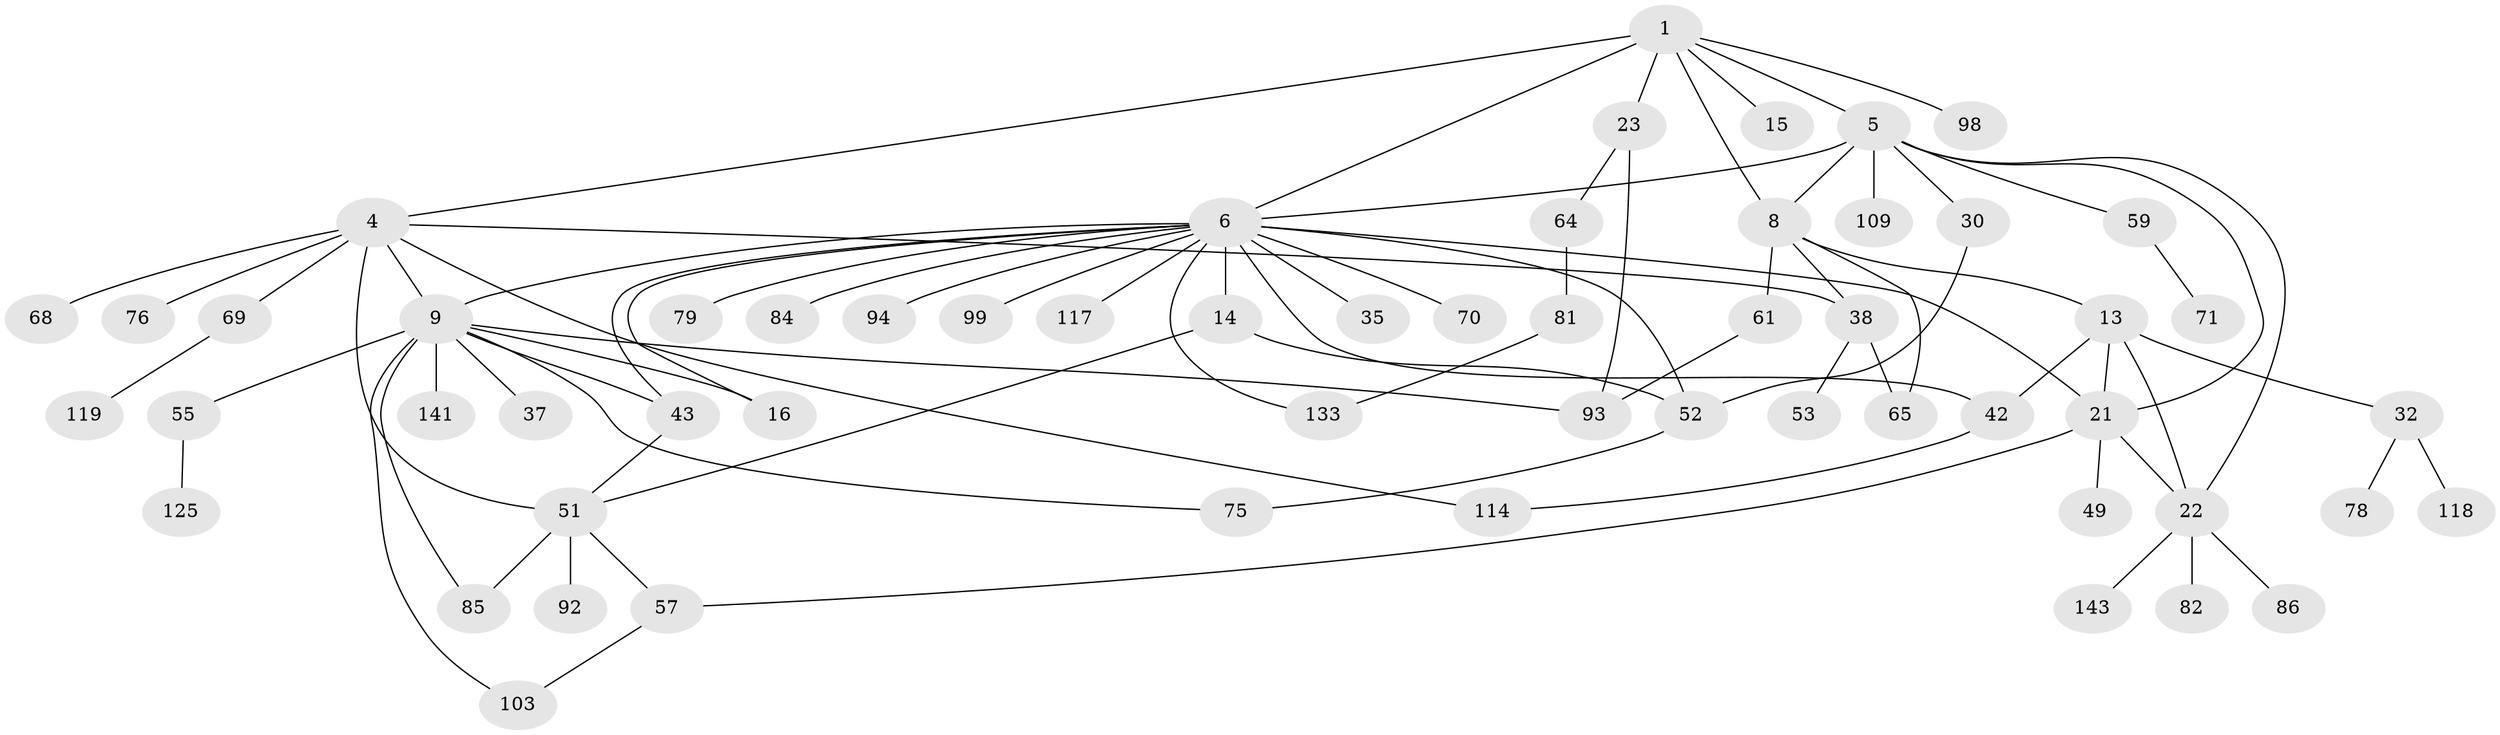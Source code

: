 // original degree distribution, {5: 0.05517241379310345, 6: 0.027586206896551724, 4: 0.0896551724137931, 13: 0.006896551724137931, 2: 0.38620689655172413, 7: 0.006896551724137931, 3: 0.15172413793103448, 1: 0.27586206896551724}
// Generated by graph-tools (version 1.1) at 2025/16/03/04/25 18:16:51]
// undirected, 58 vertices, 81 edges
graph export_dot {
graph [start="1"]
  node [color=gray90,style=filled];
  1 [super="+2+3"];
  4 [super="+24+56+7"];
  5 [super="+18"];
  6 [super="+11+41+58+31+33"];
  8 [super="+44"];
  9 [super="+20+63+10+26"];
  13 [super="+102+19"];
  14 [super="+123+83"];
  15 [super="+88"];
  16 [super="+89"];
  21 [super="+144"];
  22 [super="+27+73+39"];
  23 [super="+128"];
  30;
  32 [super="+139+112+54+60"];
  35;
  37;
  38 [super="+46+50"];
  42 [super="+45"];
  43 [super="+62"];
  49;
  51 [super="+87+101+91"];
  52 [super="+107"];
  53;
  55 [super="+66"];
  57;
  59;
  61;
  64;
  65;
  68;
  69;
  70 [super="+106"];
  71;
  75 [super="+77"];
  76;
  78;
  79;
  81 [super="+96"];
  82;
  84;
  85 [super="+90"];
  86;
  92;
  93 [super="+122"];
  94;
  98;
  99 [super="+104"];
  103;
  109;
  114 [super="+140"];
  117;
  118;
  119;
  125;
  133 [super="+136"];
  141;
  143;
  1 -- 6 [weight=2];
  1 -- 98;
  1 -- 4;
  1 -- 5;
  1 -- 23 [weight=2];
  1 -- 8 [weight=2];
  1 -- 15;
  4 -- 9;
  4 -- 76;
  4 -- 69;
  4 -- 38;
  4 -- 68;
  4 -- 51;
  4 -- 114;
  5 -- 59;
  5 -- 8;
  5 -- 6 [weight=2];
  5 -- 21;
  5 -- 22;
  5 -- 109;
  5 -- 30;
  6 -- 14;
  6 -- 35;
  6 -- 52 [weight=2];
  6 -- 70;
  6 -- 84;
  6 -- 16;
  6 -- 99;
  6 -- 133;
  6 -- 42;
  6 -- 117;
  6 -- 21;
  6 -- 94;
  6 -- 9 [weight=2];
  6 -- 43;
  6 -- 79;
  8 -- 13 [weight=2];
  8 -- 61;
  8 -- 38;
  8 -- 65;
  9 -- 16;
  9 -- 93;
  9 -- 55;
  9 -- 75;
  9 -- 37 [weight=2];
  9 -- 85;
  9 -- 103;
  9 -- 43;
  9 -- 141;
  13 -- 22;
  13 -- 32;
  13 -- 21;
  13 -- 42;
  14 -- 51;
  14 -- 52;
  21 -- 49;
  21 -- 57;
  21 -- 22;
  22 -- 143;
  22 -- 86;
  22 -- 82;
  23 -- 64;
  23 -- 93;
  30 -- 52;
  32 -- 118;
  32 -- 78;
  38 -- 65;
  38 -- 53;
  42 -- 114;
  43 -- 51;
  51 -- 85 [weight=2];
  51 -- 57;
  51 -- 92;
  52 -- 75;
  55 -- 125;
  57 -- 103;
  59 -- 71;
  61 -- 93;
  64 -- 81;
  69 -- 119;
  81 -- 133;
}
